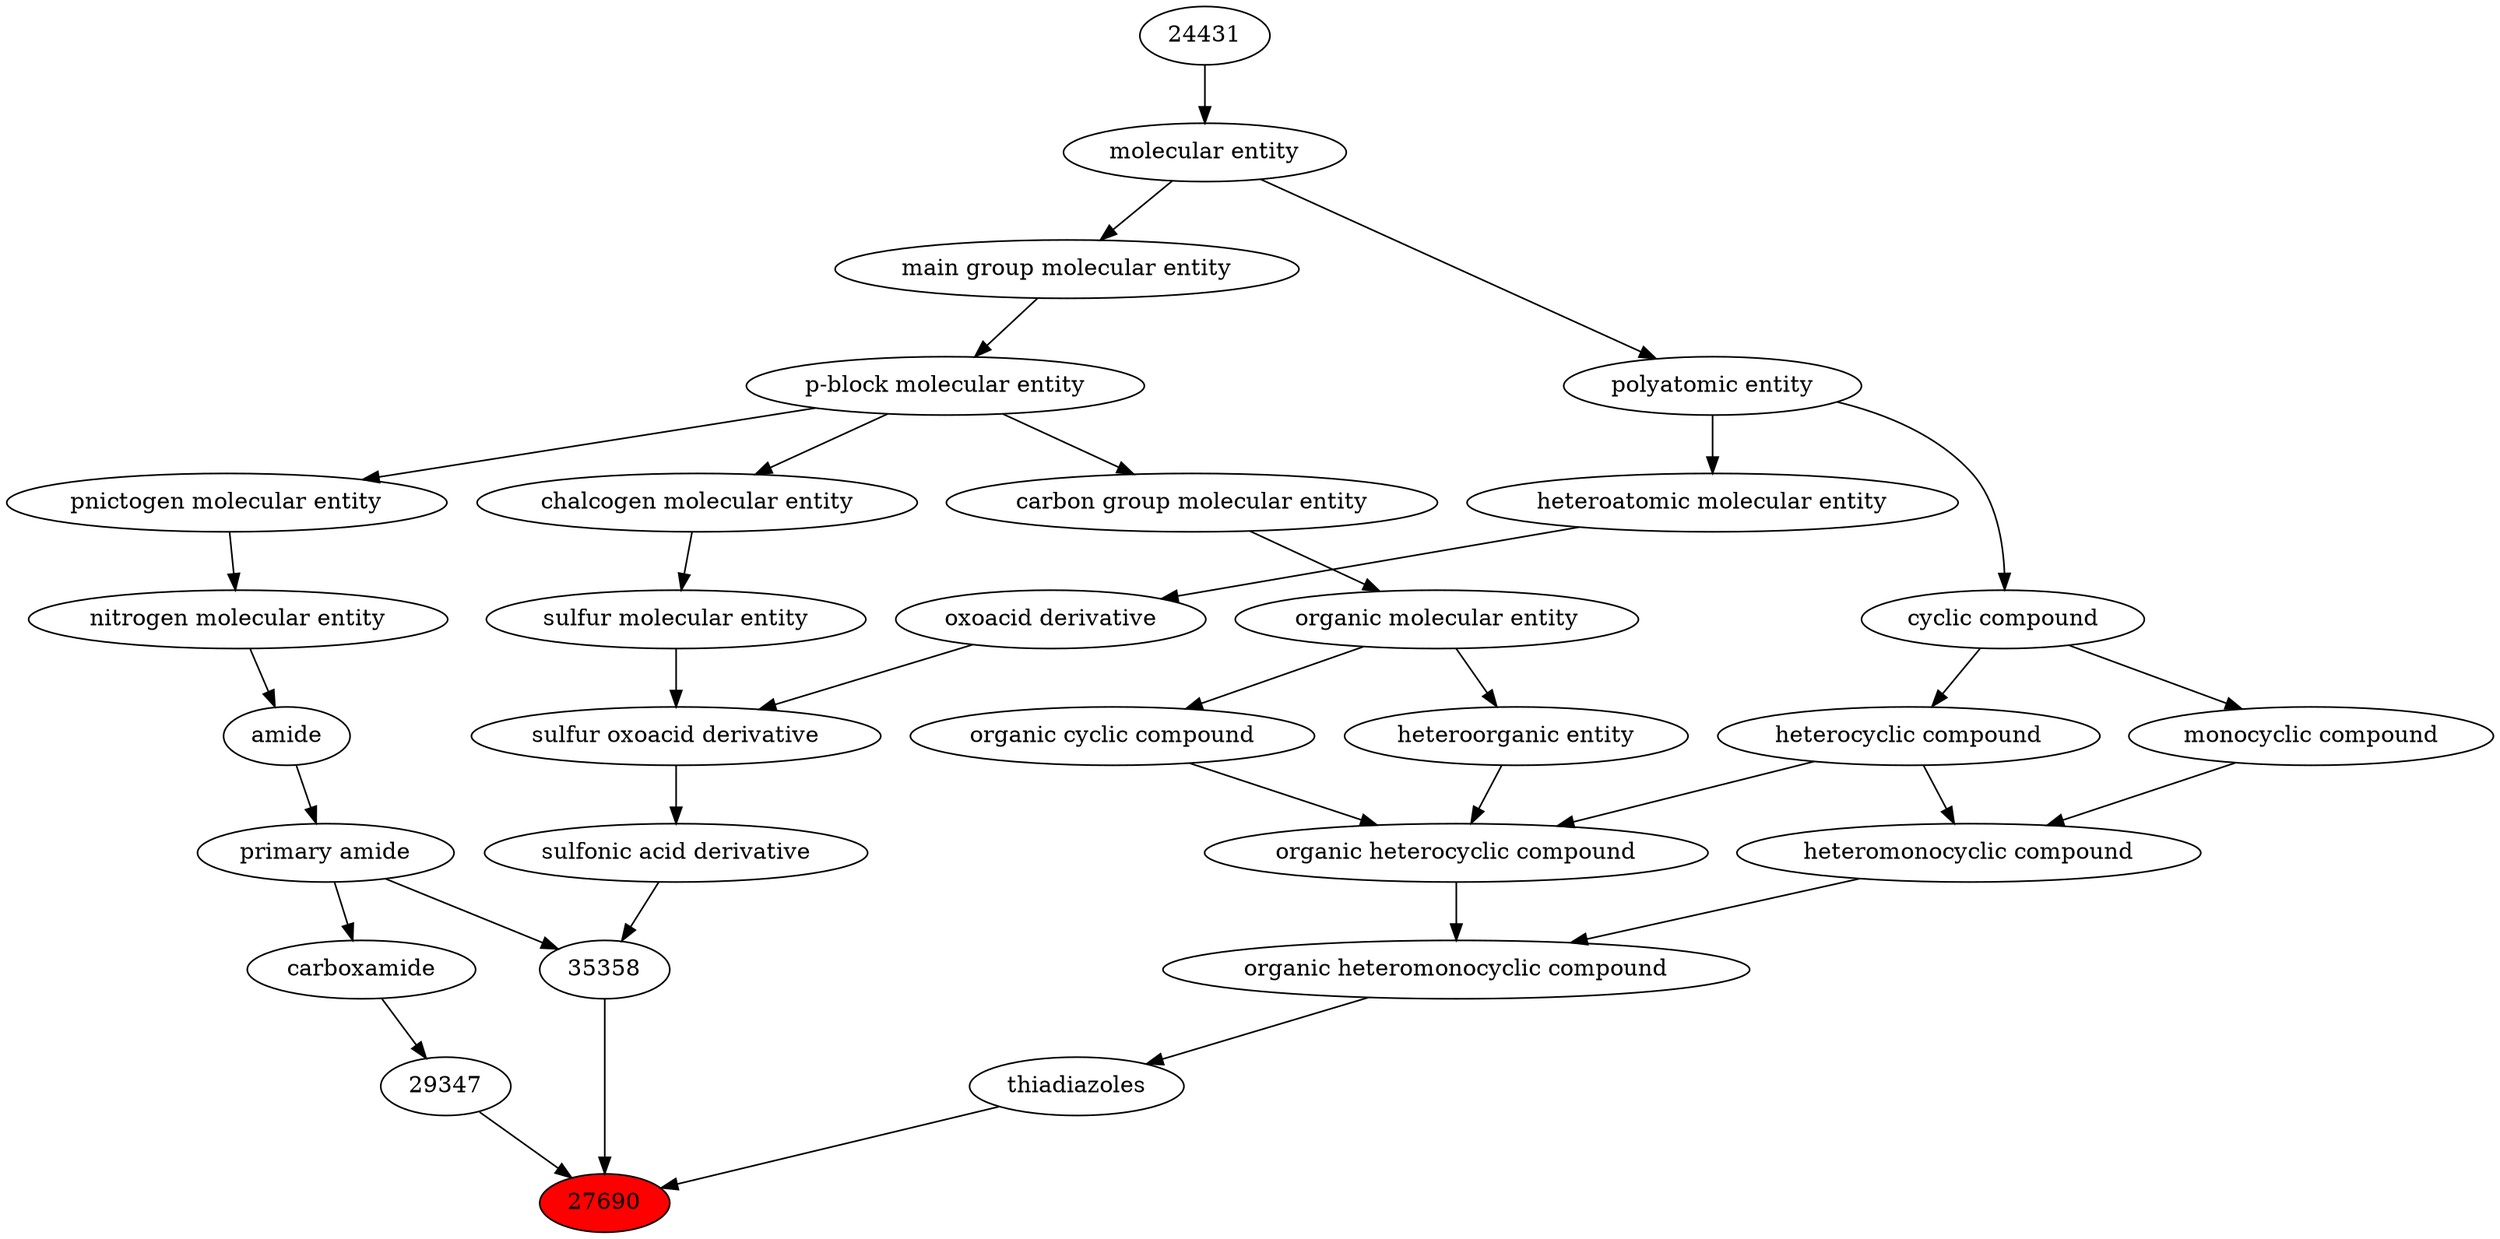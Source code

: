 digraph tree{ 
27690 [label="27690" fillcolor=red style=filled]
35358 -> 27690
38099 -> 27690
29347 -> 27690
35358 [label="35358"]
33552 -> 35358
33256 -> 35358
38099 [label="thiadiazoles"]
25693 -> 38099
29347 [label="29347"]
37622 -> 29347
33552 [label="sulfonic acid derivative"]
33424 -> 33552
33256 [label="primary amide"]
32988 -> 33256
25693 [label="organic heteromonocyclic compound"]
33670 -> 25693
24532 -> 25693
37622 [label="carboxamide"]
33256 -> 37622
33424 [label="sulfur oxoacid derivative"]
33241 -> 33424
26835 -> 33424
32988 [label="amide"]
51143 -> 32988
33670 [label="heteromonocyclic compound"]
5686 -> 33670
33661 -> 33670
24532 [label="organic heterocyclic compound"]
33285 -> 24532
33832 -> 24532
5686 -> 24532
33241 [label="oxoacid derivative"]
37577 -> 33241
26835 [label="sulfur molecular entity"]
33304 -> 26835
51143 [label="nitrogen molecular entity"]
33302 -> 51143
5686 [label="heterocyclic compound"]
33595 -> 5686
33661 [label="monocyclic compound"]
33595 -> 33661
33285 [label="heteroorganic entity"]
50860 -> 33285
33832 [label="organic cyclic compound"]
50860 -> 33832
37577 [label="heteroatomic molecular entity"]
36357 -> 37577
33304 [label="chalcogen molecular entity"]
33675 -> 33304
33302 [label="pnictogen molecular entity"]
33675 -> 33302
33595 [label="cyclic compound"]
36357 -> 33595
50860 [label="organic molecular entity"]
33582 -> 50860
36357 [label="polyatomic entity"]
23367 -> 36357
33675 [label="p-block molecular entity"]
33579 -> 33675
33582 [label="carbon group molecular entity"]
33675 -> 33582
23367 [label="molecular entity"]
24431 -> 23367
33579 [label="main group molecular entity"]
23367 -> 33579
24431 [label="24431"]
}